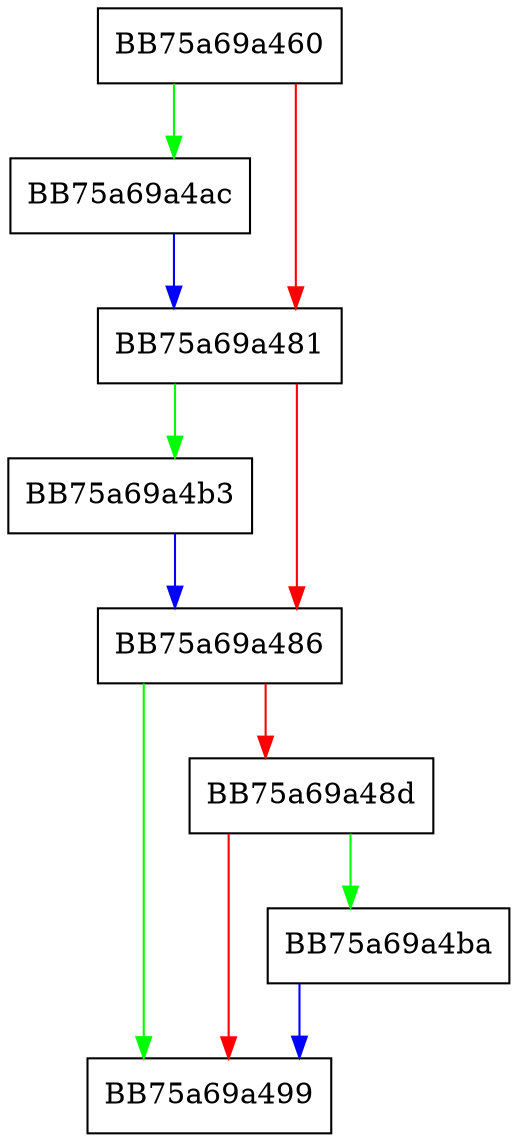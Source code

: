 digraph IsMine {
  node [shape="box"];
  graph [splines=ortho];
  BB75a69a460 -> BB75a69a4ac [color="green"];
  BB75a69a460 -> BB75a69a481 [color="red"];
  BB75a69a481 -> BB75a69a4b3 [color="green"];
  BB75a69a481 -> BB75a69a486 [color="red"];
  BB75a69a486 -> BB75a69a499 [color="green"];
  BB75a69a486 -> BB75a69a48d [color="red"];
  BB75a69a48d -> BB75a69a4ba [color="green"];
  BB75a69a48d -> BB75a69a499 [color="red"];
  BB75a69a4ac -> BB75a69a481 [color="blue"];
  BB75a69a4b3 -> BB75a69a486 [color="blue"];
  BB75a69a4ba -> BB75a69a499 [color="blue"];
}